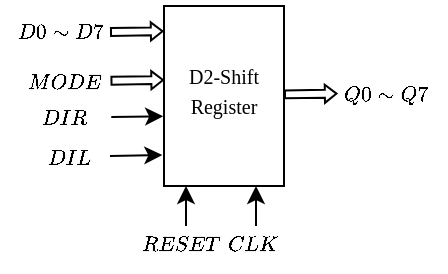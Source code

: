 <mxfile version="24.0.4" type="device">
  <diagram name="第 1 页" id="m28m3w2otZcSFpCwCbVA">
    <mxGraphModel dx="354" dy="195" grid="1" gridSize="10" guides="1" tooltips="1" connect="1" arrows="1" fold="1" page="1" pageScale="1" pageWidth="827" pageHeight="1169" math="1" shadow="0">
      <root>
        <mxCell id="0" />
        <mxCell id="1" parent="0" />
        <mxCell id="SB5tr6N_xg5gtCxD57qi-1" value="" style="rounded=0;whiteSpace=wrap;html=1;" parent="1" vertex="1">
          <mxGeometry x="240" y="350" width="60" height="90" as="geometry" />
        </mxCell>
        <mxCell id="SB5tr6N_xg5gtCxD57qi-2" value="" style="shape=flexArrow;endArrow=classic;html=1;rounded=0;entryX=-0.054;entryY=0.14;entryDx=0;entryDy=0;entryPerimeter=0;width=3.932;endSize=1.61;endWidth=4.114;" parent="1" edge="1">
          <mxGeometry width="50" height="50" relative="1" as="geometry">
            <mxPoint x="213" y="363" as="sourcePoint" />
            <mxPoint x="239.76" y="362.6" as="targetPoint" />
          </mxGeometry>
        </mxCell>
        <mxCell id="SB5tr6N_xg5gtCxD57qi-5" value="&lt;font style=&quot;font-size: 9px;&quot;&gt;`D0\sim D7`&lt;/font&gt;" style="text;html=1;align=center;verticalAlign=middle;whiteSpace=wrap;rounded=0;" parent="1" vertex="1">
          <mxGeometry x="158" y="347" width="60" height="30" as="geometry" />
        </mxCell>
        <mxCell id="SB5tr6N_xg5gtCxD57qi-6" value="&lt;font style=&quot;font-size: 9px;&quot;&gt;`MODE`&lt;/font&gt;" style="text;html=1;align=center;verticalAlign=middle;whiteSpace=wrap;rounded=0;" parent="1" vertex="1">
          <mxGeometry x="160" y="372" width="60" height="30" as="geometry" />
        </mxCell>
        <mxCell id="SB5tr6N_xg5gtCxD57qi-7" value="" style="shape=flexArrow;endArrow=classic;html=1;rounded=0;entryX=-0.054;entryY=0.14;entryDx=0;entryDy=0;entryPerimeter=0;width=3.932;endSize=1.61;endWidth=4.114;" parent="1" edge="1">
          <mxGeometry width="50" height="50" relative="1" as="geometry">
            <mxPoint x="213.24" y="387.4" as="sourcePoint" />
            <mxPoint x="240.0" y="387" as="targetPoint" />
          </mxGeometry>
        </mxCell>
        <mxCell id="SB5tr6N_xg5gtCxD57qi-8" value="&lt;font style=&quot;font-size: 9px;&quot;&gt;`DIR`&lt;/font&gt;" style="text;html=1;align=center;verticalAlign=middle;whiteSpace=wrap;rounded=0;" parent="1" vertex="1">
          <mxGeometry x="170" y="390" width="40" height="30" as="geometry" />
        </mxCell>
        <mxCell id="SB5tr6N_xg5gtCxD57qi-9" value="" style="endArrow=classic;html=1;rounded=0;entryX=-0.007;entryY=0.613;entryDx=0;entryDy=0;entryPerimeter=0;exitX=0.894;exitY=1.117;exitDx=0;exitDy=0;exitPerimeter=0;" parent="1" source="SB5tr6N_xg5gtCxD57qi-6" target="SB5tr6N_xg5gtCxD57qi-1" edge="1">
          <mxGeometry width="50" height="50" relative="1" as="geometry">
            <mxPoint x="180" y="460" as="sourcePoint" />
            <mxPoint x="230" y="410" as="targetPoint" />
          </mxGeometry>
        </mxCell>
        <mxCell id="SB5tr6N_xg5gtCxD57qi-11" value="" style="endArrow=classic;html=1;rounded=0;entryX=-0.014;entryY=0.828;entryDx=0;entryDy=0;entryPerimeter=0;exitX=1;exitY=0.5;exitDx=0;exitDy=0;" parent="1" source="SB5tr6N_xg5gtCxD57qi-12" target="SB5tr6N_xg5gtCxD57qi-1" edge="1">
          <mxGeometry width="50" height="50" relative="1" as="geometry">
            <mxPoint x="210" y="426" as="sourcePoint" />
            <mxPoint x="239" y="425" as="targetPoint" />
          </mxGeometry>
        </mxCell>
        <mxCell id="SB5tr6N_xg5gtCxD57qi-12" value="&lt;font style=&quot;font-size: 9px;&quot;&gt;`DIL`&lt;/font&gt;" style="text;html=1;align=center;verticalAlign=middle;whiteSpace=wrap;rounded=0;" parent="1" vertex="1">
          <mxGeometry x="173" y="410" width="40" height="30" as="geometry" />
        </mxCell>
        <mxCell id="SB5tr6N_xg5gtCxD57qi-13" value="&lt;font style=&quot;font-size: 9px;&quot;&gt;`Q0\sim Q7`&lt;/font&gt;" style="text;html=1;align=center;verticalAlign=middle;whiteSpace=wrap;rounded=0;" parent="1" vertex="1">
          <mxGeometry x="321" y="378" width="60" height="30" as="geometry" />
        </mxCell>
        <mxCell id="SB5tr6N_xg5gtCxD57qi-14" value="" style="shape=flexArrow;endArrow=classic;html=1;rounded=0;entryX=-0.054;entryY=0.14;entryDx=0;entryDy=0;entryPerimeter=0;width=3.932;endSize=1.61;endWidth=4.114;" parent="1" edge="1">
          <mxGeometry width="50" height="50" relative="1" as="geometry">
            <mxPoint x="300" y="394.2" as="sourcePoint" />
            <mxPoint x="326.76" y="393.8" as="targetPoint" />
          </mxGeometry>
        </mxCell>
        <mxCell id="SB5tr6N_xg5gtCxD57qi-15" value="" style="endArrow=classic;html=1;rounded=0;" parent="1" edge="1">
          <mxGeometry width="50" height="50" relative="1" as="geometry">
            <mxPoint x="251" y="460" as="sourcePoint" />
            <mxPoint x="251" y="440" as="targetPoint" />
          </mxGeometry>
        </mxCell>
        <mxCell id="SB5tr6N_xg5gtCxD57qi-16" value="&lt;font style=&quot;font-size: 9px;&quot;&gt;`RESET`&lt;/font&gt;" style="text;html=1;align=center;verticalAlign=middle;whiteSpace=wrap;rounded=0;" parent="1" vertex="1">
          <mxGeometry x="229" y="453" width="40" height="30" as="geometry" />
        </mxCell>
        <mxCell id="SB5tr6N_xg5gtCxD57qi-17" value="&lt;font face=&quot;Times New Roman&quot; style=&quot;font-size: 10px;&quot;&gt;D2-Shift Register&lt;/font&gt;" style="text;html=1;align=center;verticalAlign=middle;whiteSpace=wrap;rounded=0;" parent="1" vertex="1">
          <mxGeometry x="250" y="377" width="40" height="30" as="geometry" />
        </mxCell>
        <mxCell id="UnFcJNZuioqVEXZpMkQV-1" value="" style="endArrow=classic;html=1;rounded=0;" edge="1" parent="1">
          <mxGeometry width="50" height="50" relative="1" as="geometry">
            <mxPoint x="286" y="460" as="sourcePoint" />
            <mxPoint x="286" y="440" as="targetPoint" />
          </mxGeometry>
        </mxCell>
        <mxCell id="UnFcJNZuioqVEXZpMkQV-2" value="&lt;font style=&quot;font-size: 9px;&quot;&gt;`CLK`&lt;/font&gt;" style="text;html=1;align=center;verticalAlign=middle;whiteSpace=wrap;rounded=0;" vertex="1" parent="1">
          <mxGeometry x="265" y="453" width="40" height="30" as="geometry" />
        </mxCell>
      </root>
    </mxGraphModel>
  </diagram>
</mxfile>
